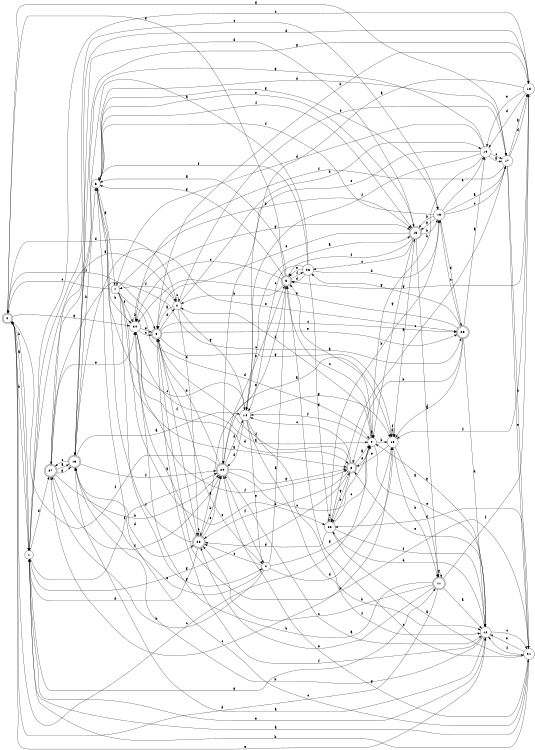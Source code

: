 digraph n23_9 {
__start0 [label="" shape="none"];

rankdir=LR;
size="8,5";

s0 [style="rounded,filled", color="black", fillcolor="white" shape="doublecircle", label="0"];
s1 [style="filled", color="black", fillcolor="white" shape="circle", label="1"];
s2 [style="filled", color="black", fillcolor="white" shape="circle", label="2"];
s3 [style="rounded,filled", color="black", fillcolor="white" shape="doublecircle", label="3"];
s4 [style="filled", color="black", fillcolor="white" shape="circle", label="4"];
s5 [style="rounded,filled", color="black", fillcolor="white" shape="doublecircle", label="5"];
s6 [style="filled", color="black", fillcolor="white" shape="circle", label="6"];
s7 [style="filled", color="black", fillcolor="white" shape="circle", label="7"];
s8 [style="rounded,filled", color="black", fillcolor="white" shape="doublecircle", label="8"];
s9 [style="filled", color="black", fillcolor="white" shape="circle", label="9"];
s10 [style="filled", color="black", fillcolor="white" shape="circle", label="10"];
s11 [style="rounded,filled", color="black", fillcolor="white" shape="doublecircle", label="11"];
s12 [style="filled", color="black", fillcolor="white" shape="circle", label="12"];
s13 [style="rounded,filled", color="black", fillcolor="white" shape="doublecircle", label="13"];
s14 [style="filled", color="black", fillcolor="white" shape="circle", label="14"];
s15 [style="rounded,filled", color="black", fillcolor="white" shape="doublecircle", label="15"];
s16 [style="filled", color="black", fillcolor="white" shape="circle", label="16"];
s17 [style="filled", color="black", fillcolor="white" shape="circle", label="17"];
s18 [style="filled", color="black", fillcolor="white" shape="circle", label="18"];
s19 [style="filled", color="black", fillcolor="white" shape="circle", label="19"];
s20 [style="rounded,filled", color="black", fillcolor="white" shape="doublecircle", label="20"];
s21 [style="filled", color="black", fillcolor="white" shape="circle", label="21"];
s22 [style="filled", color="black", fillcolor="white" shape="circle", label="22"];
s23 [style="rounded,filled", color="black", fillcolor="white" shape="doublecircle", label="23"];
s24 [style="filled", color="black", fillcolor="white" shape="circle", label="24"];
s25 [style="rounded,filled", color="black", fillcolor="white" shape="doublecircle", label="25"];
s26 [style="filled", color="black", fillcolor="white" shape="circle", label="26"];
s27 [style="rounded,filled", color="black", fillcolor="white" shape="doublecircle", label="27"];
s0 -> s1 [label="a"];
s0 -> s1 [label="b"];
s0 -> s9 [label="c"];
s0 -> s2 [label="d"];
s0 -> s12 [label="e"];
s0 -> s3 [label="f"];
s0 -> s24 [label="g"];
s1 -> s2 [label="a"];
s1 -> s0 [label="b"];
s1 -> s16 [label="c"];
s1 -> s27 [label="d"];
s1 -> s12 [label="e"];
s1 -> s20 [label="f"];
s1 -> s11 [label="g"];
s2 -> s3 [label="a"];
s2 -> s19 [label="b"];
s2 -> s2 [label="c"];
s2 -> s23 [label="d"];
s2 -> s17 [label="e"];
s2 -> s7 [label="f"];
s2 -> s14 [label="g"];
s3 -> s4 [label="a"];
s3 -> s21 [label="b"];
s3 -> s25 [label="c"];
s3 -> s2 [label="d"];
s3 -> s25 [label="e"];
s3 -> s23 [label="f"];
s3 -> s10 [label="g"];
s4 -> s5 [label="a"];
s4 -> s27 [label="b"];
s4 -> s23 [label="c"];
s4 -> s10 [label="d"];
s4 -> s13 [label="e"];
s4 -> s20 [label="f"];
s4 -> s10 [label="g"];
s5 -> s6 [label="a"];
s5 -> s2 [label="b"];
s5 -> s24 [label="c"];
s5 -> s0 [label="d"];
s5 -> s20 [label="e"];
s5 -> s26 [label="f"];
s5 -> s6 [label="g"];
s6 -> s7 [label="a"];
s6 -> s24 [label="b"];
s6 -> s21 [label="c"];
s6 -> s17 [label="d"];
s6 -> s15 [label="e"];
s6 -> s15 [label="f"];
s6 -> s16 [label="g"];
s7 -> s8 [label="a"];
s7 -> s15 [label="b"];
s7 -> s0 [label="c"];
s7 -> s9 [label="d"];
s7 -> s22 [label="e"];
s7 -> s24 [label="f"];
s7 -> s4 [label="g"];
s8 -> s9 [label="a"];
s8 -> s22 [label="b"];
s8 -> s14 [label="c"];
s8 -> s23 [label="d"];
s8 -> s9 [label="e"];
s8 -> s3 [label="f"];
s8 -> s1 [label="g"];
s9 -> s5 [label="a"];
s9 -> s10 [label="b"];
s9 -> s5 [label="c"];
s9 -> s2 [label="d"];
s9 -> s12 [label="e"];
s9 -> s14 [label="f"];
s9 -> s9 [label="g"];
s10 -> s11 [label="a"];
s10 -> s11 [label="b"];
s10 -> s27 [label="c"];
s10 -> s10 [label="d"];
s10 -> s8 [label="e"];
s10 -> s10 [label="f"];
s10 -> s15 [label="g"];
s11 -> s12 [label="a"];
s11 -> s24 [label="b"];
s11 -> s23 [label="c"];
s11 -> s0 [label="d"];
s11 -> s23 [label="e"];
s11 -> s18 [label="f"];
s11 -> s11 [label="g"];
s12 -> s13 [label="a"];
s12 -> s13 [label="b"];
s12 -> s21 [label="c"];
s12 -> s22 [label="d"];
s12 -> s8 [label="e"];
s12 -> s3 [label="f"];
s12 -> s9 [label="g"];
s13 -> s14 [label="a"];
s13 -> s6 [label="b"];
s13 -> s27 [label="c"];
s13 -> s23 [label="d"];
s13 -> s25 [label="e"];
s13 -> s20 [label="f"];
s13 -> s18 [label="g"];
s14 -> s15 [label="a"];
s14 -> s12 [label="b"];
s14 -> s6 [label="c"];
s14 -> s20 [label="d"];
s14 -> s4 [label="e"];
s14 -> s12 [label="f"];
s14 -> s10 [label="g"];
s15 -> s11 [label="a"];
s15 -> s16 [label="b"];
s15 -> s26 [label="c"];
s15 -> s27 [label="d"];
s15 -> s3 [label="e"];
s15 -> s5 [label="f"];
s15 -> s9 [label="g"];
s16 -> s17 [label="a"];
s16 -> s15 [label="b"];
s16 -> s17 [label="c"];
s16 -> s25 [label="d"];
s16 -> s19 [label="e"];
s16 -> s6 [label="f"];
s16 -> s15 [label="g"];
s17 -> s18 [label="a"];
s17 -> s21 [label="b"];
s17 -> s22 [label="c"];
s17 -> s18 [label="d"];
s17 -> s21 [label="e"];
s17 -> s24 [label="f"];
s17 -> s0 [label="g"];
s18 -> s14 [label="a"];
s18 -> s3 [label="b"];
s18 -> s1 [label="c"];
s18 -> s19 [label="d"];
s18 -> s19 [label="e"];
s18 -> s10 [label="f"];
s18 -> s5 [label="g"];
s19 -> s17 [label="a"];
s19 -> s9 [label="b"];
s19 -> s17 [label="c"];
s19 -> s7 [label="d"];
s19 -> s20 [label="e"];
s19 -> s14 [label="f"];
s19 -> s13 [label="g"];
s20 -> s12 [label="a"];
s20 -> s3 [label="b"];
s20 -> s9 [label="c"];
s20 -> s14 [label="d"];
s20 -> s5 [label="e"];
s20 -> s0 [label="f"];
s20 -> s8 [label="g"];
s21 -> s1 [label="a"];
s21 -> s1 [label="b"];
s21 -> s5 [label="c"];
s21 -> s22 [label="d"];
s21 -> s12 [label="e"];
s21 -> s12 [label="f"];
s21 -> s20 [label="g"];
s22 -> s21 [label="a"];
s22 -> s16 [label="b"];
s22 -> s9 [label="c"];
s22 -> s23 [label="d"];
s22 -> s22 [label="e"];
s22 -> s12 [label="f"];
s22 -> s8 [label="g"];
s23 -> s10 [label="a"];
s23 -> s20 [label="b"];
s23 -> s23 [label="c"];
s23 -> s1 [label="d"];
s23 -> s20 [label="e"];
s23 -> s6 [label="f"];
s23 -> s24 [label="g"];
s24 -> s9 [label="a"];
s24 -> s24 [label="b"];
s24 -> s3 [label="c"];
s24 -> s8 [label="d"];
s24 -> s3 [label="e"];
s24 -> s8 [label="f"];
s24 -> s15 [label="g"];
s25 -> s19 [label="a"];
s25 -> s8 [label="b"];
s25 -> s16 [label="c"];
s25 -> s12 [label="d"];
s25 -> s24 [label="e"];
s25 -> s10 [label="f"];
s25 -> s26 [label="g"];
s26 -> s13 [label="a"];
s26 -> s16 [label="b"];
s26 -> s14 [label="c"];
s26 -> s5 [label="d"];
s26 -> s5 [label="e"];
s26 -> s6 [label="f"];
s26 -> s22 [label="g"];
s27 -> s13 [label="a"];
s27 -> s20 [label="b"];
s27 -> s25 [label="c"];
s27 -> s18 [label="d"];
s27 -> s24 [label="e"];
s27 -> s20 [label="f"];
s27 -> s13 [label="g"];

}